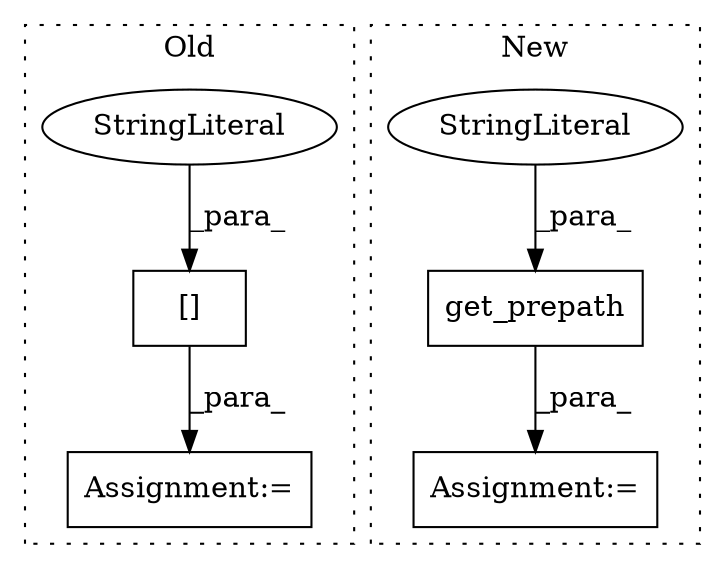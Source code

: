 digraph G {
subgraph cluster0 {
1 [label="[]" a="2" s="5445,5464" l="13,1" shape="box"];
4 [label="StringLiteral" a="45" s="5458" l="6" shape="ellipse"];
6 [label="Assignment:=" a="7" s="5444" l="1" shape="box"];
label = "Old";
style="dotted";
}
subgraph cluster1 {
2 [label="get_prepath" a="32" s="8204,8241" l="12,1" shape="box"];
3 [label="StringLiteral" a="45" s="8232" l="9" shape="ellipse"];
5 [label="Assignment:=" a="7" s="8203" l="1" shape="box"];
label = "New";
style="dotted";
}
1 -> 6 [label="_para_"];
2 -> 5 [label="_para_"];
3 -> 2 [label="_para_"];
4 -> 1 [label="_para_"];
}